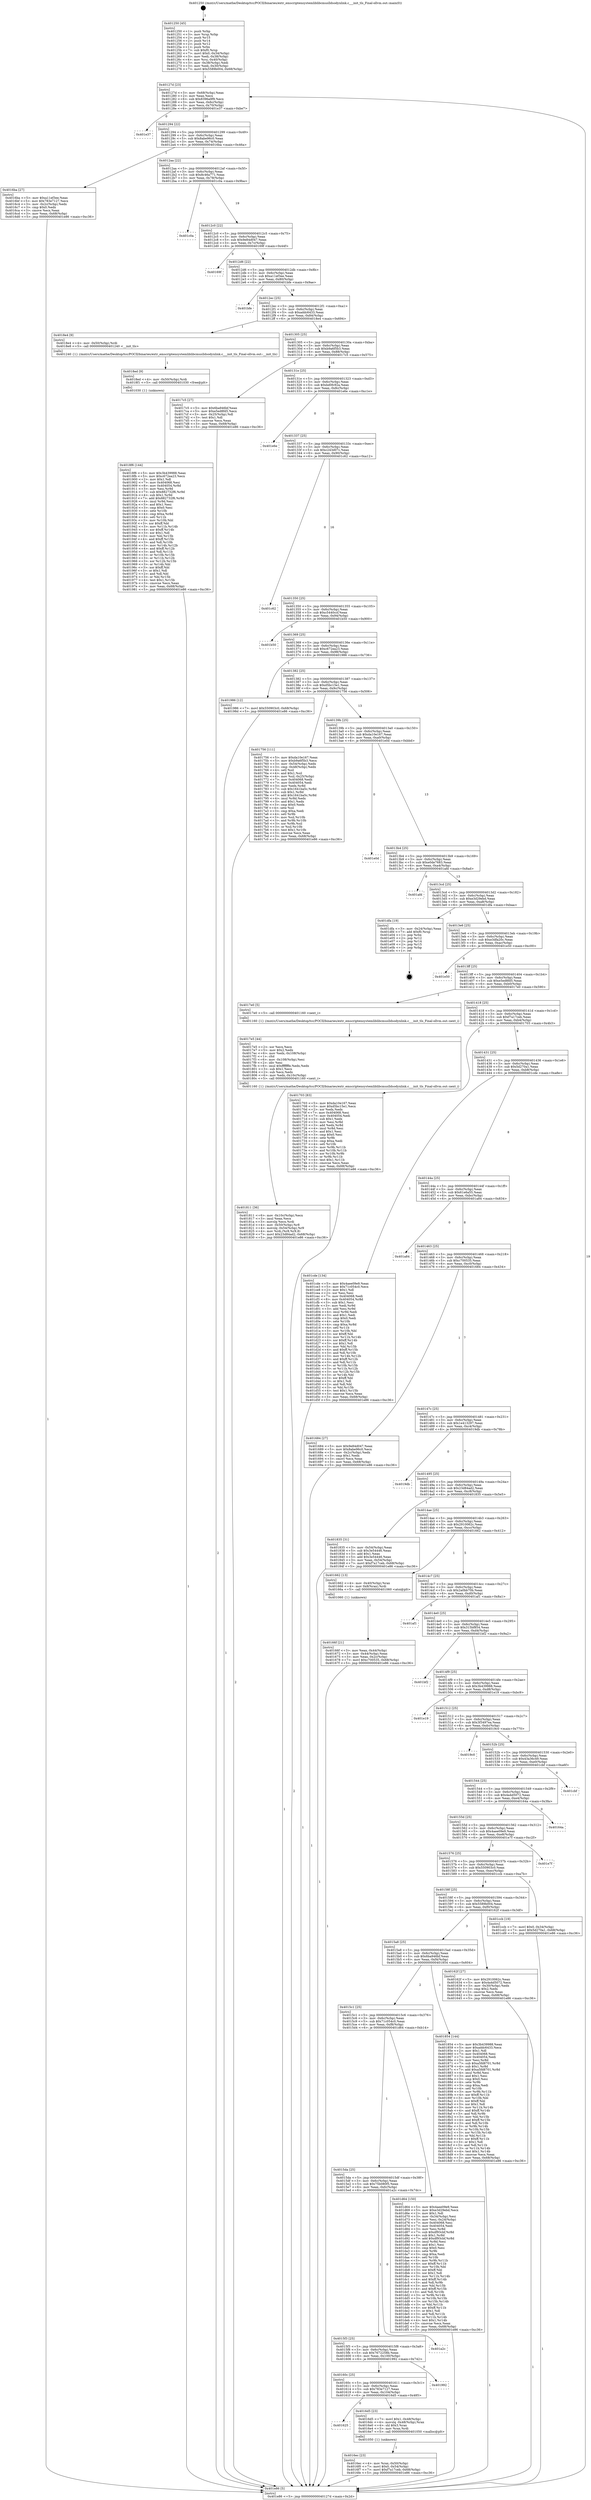 digraph "0x401250" {
  label = "0x401250 (/mnt/c/Users/mathe/Desktop/tcc/POCII/binaries/extr_emscriptensystemliblibcmuslldsodynlink.c___init_tls_Final-ollvm.out::main(0))"
  labelloc = "t"
  node[shape=record]

  Entry [label="",width=0.3,height=0.3,shape=circle,fillcolor=black,style=filled]
  "0x40127d" [label="{
     0x40127d [23]\l
     | [instrs]\l
     &nbsp;&nbsp;0x40127d \<+3\>: mov -0x68(%rbp),%eax\l
     &nbsp;&nbsp;0x401280 \<+2\>: mov %eax,%ecx\l
     &nbsp;&nbsp;0x401282 \<+6\>: sub $0x8396a9f9,%ecx\l
     &nbsp;&nbsp;0x401288 \<+3\>: mov %eax,-0x6c(%rbp)\l
     &nbsp;&nbsp;0x40128b \<+3\>: mov %ecx,-0x70(%rbp)\l
     &nbsp;&nbsp;0x40128e \<+6\>: je 0000000000401e37 \<main+0xbe7\>\l
  }"]
  "0x401e37" [label="{
     0x401e37\l
  }", style=dashed]
  "0x401294" [label="{
     0x401294 [22]\l
     | [instrs]\l
     &nbsp;&nbsp;0x401294 \<+5\>: jmp 0000000000401299 \<main+0x49\>\l
     &nbsp;&nbsp;0x401299 \<+3\>: mov -0x6c(%rbp),%eax\l
     &nbsp;&nbsp;0x40129c \<+5\>: sub $0x8abe96c0,%eax\l
     &nbsp;&nbsp;0x4012a1 \<+3\>: mov %eax,-0x74(%rbp)\l
     &nbsp;&nbsp;0x4012a4 \<+6\>: je 00000000004016ba \<main+0x46a\>\l
  }"]
  Exit [label="",width=0.3,height=0.3,shape=circle,fillcolor=black,style=filled,peripheries=2]
  "0x4016ba" [label="{
     0x4016ba [27]\l
     | [instrs]\l
     &nbsp;&nbsp;0x4016ba \<+5\>: mov $0xa11ef3ee,%eax\l
     &nbsp;&nbsp;0x4016bf \<+5\>: mov $0x783e7127,%ecx\l
     &nbsp;&nbsp;0x4016c4 \<+3\>: mov -0x2c(%rbp),%edx\l
     &nbsp;&nbsp;0x4016c7 \<+3\>: cmp $0x0,%edx\l
     &nbsp;&nbsp;0x4016ca \<+3\>: cmove %ecx,%eax\l
     &nbsp;&nbsp;0x4016cd \<+3\>: mov %eax,-0x68(%rbp)\l
     &nbsp;&nbsp;0x4016d0 \<+5\>: jmp 0000000000401e86 \<main+0xc36\>\l
  }"]
  "0x4012aa" [label="{
     0x4012aa [22]\l
     | [instrs]\l
     &nbsp;&nbsp;0x4012aa \<+5\>: jmp 00000000004012af \<main+0x5f\>\l
     &nbsp;&nbsp;0x4012af \<+3\>: mov -0x6c(%rbp),%eax\l
     &nbsp;&nbsp;0x4012b2 \<+5\>: sub $0x8c46a771,%eax\l
     &nbsp;&nbsp;0x4012b7 \<+3\>: mov %eax,-0x78(%rbp)\l
     &nbsp;&nbsp;0x4012ba \<+6\>: je 0000000000401c0a \<main+0x9ba\>\l
  }"]
  "0x4018f6" [label="{
     0x4018f6 [144]\l
     | [instrs]\l
     &nbsp;&nbsp;0x4018f6 \<+5\>: mov $0x3b439988,%eax\l
     &nbsp;&nbsp;0x4018fb \<+5\>: mov $0xc672ea23,%ecx\l
     &nbsp;&nbsp;0x401900 \<+2\>: mov $0x1,%dl\l
     &nbsp;&nbsp;0x401902 \<+7\>: mov 0x404068,%esi\l
     &nbsp;&nbsp;0x401909 \<+8\>: mov 0x404054,%r8d\l
     &nbsp;&nbsp;0x401911 \<+3\>: mov %esi,%r9d\l
     &nbsp;&nbsp;0x401914 \<+7\>: sub $0x882732f6,%r9d\l
     &nbsp;&nbsp;0x40191b \<+4\>: sub $0x1,%r9d\l
     &nbsp;&nbsp;0x40191f \<+7\>: add $0x882732f6,%r9d\l
     &nbsp;&nbsp;0x401926 \<+4\>: imul %r9d,%esi\l
     &nbsp;&nbsp;0x40192a \<+3\>: and $0x1,%esi\l
     &nbsp;&nbsp;0x40192d \<+3\>: cmp $0x0,%esi\l
     &nbsp;&nbsp;0x401930 \<+4\>: sete %r10b\l
     &nbsp;&nbsp;0x401934 \<+4\>: cmp $0xa,%r8d\l
     &nbsp;&nbsp;0x401938 \<+4\>: setl %r11b\l
     &nbsp;&nbsp;0x40193c \<+3\>: mov %r10b,%bl\l
     &nbsp;&nbsp;0x40193f \<+3\>: xor $0xff,%bl\l
     &nbsp;&nbsp;0x401942 \<+3\>: mov %r11b,%r14b\l
     &nbsp;&nbsp;0x401945 \<+4\>: xor $0xff,%r14b\l
     &nbsp;&nbsp;0x401949 \<+3\>: xor $0x1,%dl\l
     &nbsp;&nbsp;0x40194c \<+3\>: mov %bl,%r15b\l
     &nbsp;&nbsp;0x40194f \<+4\>: and $0xff,%r15b\l
     &nbsp;&nbsp;0x401953 \<+3\>: and %dl,%r10b\l
     &nbsp;&nbsp;0x401956 \<+3\>: mov %r14b,%r12b\l
     &nbsp;&nbsp;0x401959 \<+4\>: and $0xff,%r12b\l
     &nbsp;&nbsp;0x40195d \<+3\>: and %dl,%r11b\l
     &nbsp;&nbsp;0x401960 \<+3\>: or %r10b,%r15b\l
     &nbsp;&nbsp;0x401963 \<+3\>: or %r11b,%r12b\l
     &nbsp;&nbsp;0x401966 \<+3\>: xor %r12b,%r15b\l
     &nbsp;&nbsp;0x401969 \<+3\>: or %r14b,%bl\l
     &nbsp;&nbsp;0x40196c \<+3\>: xor $0xff,%bl\l
     &nbsp;&nbsp;0x40196f \<+3\>: or $0x1,%dl\l
     &nbsp;&nbsp;0x401972 \<+2\>: and %dl,%bl\l
     &nbsp;&nbsp;0x401974 \<+3\>: or %bl,%r15b\l
     &nbsp;&nbsp;0x401977 \<+4\>: test $0x1,%r15b\l
     &nbsp;&nbsp;0x40197b \<+3\>: cmovne %ecx,%eax\l
     &nbsp;&nbsp;0x40197e \<+3\>: mov %eax,-0x68(%rbp)\l
     &nbsp;&nbsp;0x401981 \<+5\>: jmp 0000000000401e86 \<main+0xc36\>\l
  }"]
  "0x401c0a" [label="{
     0x401c0a\l
  }", style=dashed]
  "0x4012c0" [label="{
     0x4012c0 [22]\l
     | [instrs]\l
     &nbsp;&nbsp;0x4012c0 \<+5\>: jmp 00000000004012c5 \<main+0x75\>\l
     &nbsp;&nbsp;0x4012c5 \<+3\>: mov -0x6c(%rbp),%eax\l
     &nbsp;&nbsp;0x4012c8 \<+5\>: sub $0x9e84d047,%eax\l
     &nbsp;&nbsp;0x4012cd \<+3\>: mov %eax,-0x7c(%rbp)\l
     &nbsp;&nbsp;0x4012d0 \<+6\>: je 000000000040169f \<main+0x44f\>\l
  }"]
  "0x4018ed" [label="{
     0x4018ed [9]\l
     | [instrs]\l
     &nbsp;&nbsp;0x4018ed \<+4\>: mov -0x50(%rbp),%rdi\l
     &nbsp;&nbsp;0x4018f1 \<+5\>: call 0000000000401030 \<free@plt\>\l
     | [calls]\l
     &nbsp;&nbsp;0x401030 \{1\} (unknown)\l
  }"]
  "0x40169f" [label="{
     0x40169f\l
  }", style=dashed]
  "0x4012d6" [label="{
     0x4012d6 [22]\l
     | [instrs]\l
     &nbsp;&nbsp;0x4012d6 \<+5\>: jmp 00000000004012db \<main+0x8b\>\l
     &nbsp;&nbsp;0x4012db \<+3\>: mov -0x6c(%rbp),%eax\l
     &nbsp;&nbsp;0x4012de \<+5\>: sub $0xa11ef3ee,%eax\l
     &nbsp;&nbsp;0x4012e3 \<+3\>: mov %eax,-0x80(%rbp)\l
     &nbsp;&nbsp;0x4012e6 \<+6\>: je 0000000000401bfe \<main+0x9ae\>\l
  }"]
  "0x401811" [label="{
     0x401811 [36]\l
     | [instrs]\l
     &nbsp;&nbsp;0x401811 \<+6\>: mov -0x10c(%rbp),%ecx\l
     &nbsp;&nbsp;0x401817 \<+3\>: imul %eax,%ecx\l
     &nbsp;&nbsp;0x40181a \<+3\>: movslq %ecx,%rdi\l
     &nbsp;&nbsp;0x40181d \<+4\>: mov -0x50(%rbp),%r8\l
     &nbsp;&nbsp;0x401821 \<+4\>: movslq -0x54(%rbp),%r9\l
     &nbsp;&nbsp;0x401825 \<+4\>: mov %rdi,(%r8,%r9,8)\l
     &nbsp;&nbsp;0x401829 \<+7\>: movl $0x23d84ad2,-0x68(%rbp)\l
     &nbsp;&nbsp;0x401830 \<+5\>: jmp 0000000000401e86 \<main+0xc36\>\l
  }"]
  "0x401bfe" [label="{
     0x401bfe\l
  }", style=dashed]
  "0x4012ec" [label="{
     0x4012ec [25]\l
     | [instrs]\l
     &nbsp;&nbsp;0x4012ec \<+5\>: jmp 00000000004012f1 \<main+0xa1\>\l
     &nbsp;&nbsp;0x4012f1 \<+3\>: mov -0x6c(%rbp),%eax\l
     &nbsp;&nbsp;0x4012f4 \<+5\>: sub $0xaddc6433,%eax\l
     &nbsp;&nbsp;0x4012f9 \<+6\>: mov %eax,-0x84(%rbp)\l
     &nbsp;&nbsp;0x4012ff \<+6\>: je 00000000004018e4 \<main+0x694\>\l
  }"]
  "0x4017e5" [label="{
     0x4017e5 [44]\l
     | [instrs]\l
     &nbsp;&nbsp;0x4017e5 \<+2\>: xor %ecx,%ecx\l
     &nbsp;&nbsp;0x4017e7 \<+5\>: mov $0x2,%edx\l
     &nbsp;&nbsp;0x4017ec \<+6\>: mov %edx,-0x108(%rbp)\l
     &nbsp;&nbsp;0x4017f2 \<+1\>: cltd\l
     &nbsp;&nbsp;0x4017f3 \<+6\>: mov -0x108(%rbp),%esi\l
     &nbsp;&nbsp;0x4017f9 \<+2\>: idiv %esi\l
     &nbsp;&nbsp;0x4017fb \<+6\>: imul $0xfffffffe,%edx,%edx\l
     &nbsp;&nbsp;0x401801 \<+3\>: sub $0x1,%ecx\l
     &nbsp;&nbsp;0x401804 \<+2\>: sub %ecx,%edx\l
     &nbsp;&nbsp;0x401806 \<+6\>: mov %edx,-0x10c(%rbp)\l
     &nbsp;&nbsp;0x40180c \<+5\>: call 0000000000401160 \<next_i\>\l
     | [calls]\l
     &nbsp;&nbsp;0x401160 \{1\} (/mnt/c/Users/mathe/Desktop/tcc/POCII/binaries/extr_emscriptensystemliblibcmuslldsodynlink.c___init_tls_Final-ollvm.out::next_i)\l
  }"]
  "0x4018e4" [label="{
     0x4018e4 [9]\l
     | [instrs]\l
     &nbsp;&nbsp;0x4018e4 \<+4\>: mov -0x50(%rbp),%rdi\l
     &nbsp;&nbsp;0x4018e8 \<+5\>: call 0000000000401240 \<__init_tls\>\l
     | [calls]\l
     &nbsp;&nbsp;0x401240 \{1\} (/mnt/c/Users/mathe/Desktop/tcc/POCII/binaries/extr_emscriptensystemliblibcmuslldsodynlink.c___init_tls_Final-ollvm.out::__init_tls)\l
  }"]
  "0x401305" [label="{
     0x401305 [25]\l
     | [instrs]\l
     &nbsp;&nbsp;0x401305 \<+5\>: jmp 000000000040130a \<main+0xba\>\l
     &nbsp;&nbsp;0x40130a \<+3\>: mov -0x6c(%rbp),%eax\l
     &nbsp;&nbsp;0x40130d \<+5\>: sub $0xb9a6f5b3,%eax\l
     &nbsp;&nbsp;0x401312 \<+6\>: mov %eax,-0x88(%rbp)\l
     &nbsp;&nbsp;0x401318 \<+6\>: je 00000000004017c5 \<main+0x575\>\l
  }"]
  "0x4016ec" [label="{
     0x4016ec [23]\l
     | [instrs]\l
     &nbsp;&nbsp;0x4016ec \<+4\>: mov %rax,-0x50(%rbp)\l
     &nbsp;&nbsp;0x4016f0 \<+7\>: movl $0x0,-0x54(%rbp)\l
     &nbsp;&nbsp;0x4016f7 \<+7\>: movl $0xf7a17ceb,-0x68(%rbp)\l
     &nbsp;&nbsp;0x4016fe \<+5\>: jmp 0000000000401e86 \<main+0xc36\>\l
  }"]
  "0x4017c5" [label="{
     0x4017c5 [27]\l
     | [instrs]\l
     &nbsp;&nbsp;0x4017c5 \<+5\>: mov $0x6ba946bf,%eax\l
     &nbsp;&nbsp;0x4017ca \<+5\>: mov $0xe5ed8fd5,%ecx\l
     &nbsp;&nbsp;0x4017cf \<+3\>: mov -0x25(%rbp),%dl\l
     &nbsp;&nbsp;0x4017d2 \<+3\>: test $0x1,%dl\l
     &nbsp;&nbsp;0x4017d5 \<+3\>: cmovne %ecx,%eax\l
     &nbsp;&nbsp;0x4017d8 \<+3\>: mov %eax,-0x68(%rbp)\l
     &nbsp;&nbsp;0x4017db \<+5\>: jmp 0000000000401e86 \<main+0xc36\>\l
  }"]
  "0x40131e" [label="{
     0x40131e [25]\l
     | [instrs]\l
     &nbsp;&nbsp;0x40131e \<+5\>: jmp 0000000000401323 \<main+0xd3\>\l
     &nbsp;&nbsp;0x401323 \<+3\>: mov -0x6c(%rbp),%eax\l
     &nbsp;&nbsp;0x401326 \<+5\>: sub $0xbd0fc92a,%eax\l
     &nbsp;&nbsp;0x40132b \<+6\>: mov %eax,-0x8c(%rbp)\l
     &nbsp;&nbsp;0x401331 \<+6\>: je 0000000000401e6e \<main+0xc1e\>\l
  }"]
  "0x401625" [label="{
     0x401625\l
  }", style=dashed]
  "0x401e6e" [label="{
     0x401e6e\l
  }", style=dashed]
  "0x401337" [label="{
     0x401337 [25]\l
     | [instrs]\l
     &nbsp;&nbsp;0x401337 \<+5\>: jmp 000000000040133c \<main+0xec\>\l
     &nbsp;&nbsp;0x40133c \<+3\>: mov -0x6c(%rbp),%eax\l
     &nbsp;&nbsp;0x40133f \<+5\>: sub $0xc243d07c,%eax\l
     &nbsp;&nbsp;0x401344 \<+6\>: mov %eax,-0x90(%rbp)\l
     &nbsp;&nbsp;0x40134a \<+6\>: je 0000000000401c62 \<main+0xa12\>\l
  }"]
  "0x4016d5" [label="{
     0x4016d5 [23]\l
     | [instrs]\l
     &nbsp;&nbsp;0x4016d5 \<+7\>: movl $0x1,-0x48(%rbp)\l
     &nbsp;&nbsp;0x4016dc \<+4\>: movslq -0x48(%rbp),%rax\l
     &nbsp;&nbsp;0x4016e0 \<+4\>: shl $0x3,%rax\l
     &nbsp;&nbsp;0x4016e4 \<+3\>: mov %rax,%rdi\l
     &nbsp;&nbsp;0x4016e7 \<+5\>: call 0000000000401050 \<malloc@plt\>\l
     | [calls]\l
     &nbsp;&nbsp;0x401050 \{1\} (unknown)\l
  }"]
  "0x401c62" [label="{
     0x401c62\l
  }", style=dashed]
  "0x401350" [label="{
     0x401350 [25]\l
     | [instrs]\l
     &nbsp;&nbsp;0x401350 \<+5\>: jmp 0000000000401355 \<main+0x105\>\l
     &nbsp;&nbsp;0x401355 \<+3\>: mov -0x6c(%rbp),%eax\l
     &nbsp;&nbsp;0x401358 \<+5\>: sub $0xc5440ccf,%eax\l
     &nbsp;&nbsp;0x40135d \<+6\>: mov %eax,-0x94(%rbp)\l
     &nbsp;&nbsp;0x401363 \<+6\>: je 0000000000401b50 \<main+0x900\>\l
  }"]
  "0x40160c" [label="{
     0x40160c [25]\l
     | [instrs]\l
     &nbsp;&nbsp;0x40160c \<+5\>: jmp 0000000000401611 \<main+0x3c1\>\l
     &nbsp;&nbsp;0x401611 \<+3\>: mov -0x6c(%rbp),%eax\l
     &nbsp;&nbsp;0x401614 \<+5\>: sub $0x783e7127,%eax\l
     &nbsp;&nbsp;0x401619 \<+6\>: mov %eax,-0x104(%rbp)\l
     &nbsp;&nbsp;0x40161f \<+6\>: je 00000000004016d5 \<main+0x485\>\l
  }"]
  "0x401b50" [label="{
     0x401b50\l
  }", style=dashed]
  "0x401369" [label="{
     0x401369 [25]\l
     | [instrs]\l
     &nbsp;&nbsp;0x401369 \<+5\>: jmp 000000000040136e \<main+0x11e\>\l
     &nbsp;&nbsp;0x40136e \<+3\>: mov -0x6c(%rbp),%eax\l
     &nbsp;&nbsp;0x401371 \<+5\>: sub $0xc672ea23,%eax\l
     &nbsp;&nbsp;0x401376 \<+6\>: mov %eax,-0x98(%rbp)\l
     &nbsp;&nbsp;0x40137c \<+6\>: je 0000000000401986 \<main+0x736\>\l
  }"]
  "0x401992" [label="{
     0x401992\l
  }", style=dashed]
  "0x401986" [label="{
     0x401986 [12]\l
     | [instrs]\l
     &nbsp;&nbsp;0x401986 \<+7\>: movl $0x550903c0,-0x68(%rbp)\l
     &nbsp;&nbsp;0x40198d \<+5\>: jmp 0000000000401e86 \<main+0xc36\>\l
  }"]
  "0x401382" [label="{
     0x401382 [25]\l
     | [instrs]\l
     &nbsp;&nbsp;0x401382 \<+5\>: jmp 0000000000401387 \<main+0x137\>\l
     &nbsp;&nbsp;0x401387 \<+3\>: mov -0x6c(%rbp),%eax\l
     &nbsp;&nbsp;0x40138a \<+5\>: sub $0xd5bc15e1,%eax\l
     &nbsp;&nbsp;0x40138f \<+6\>: mov %eax,-0x9c(%rbp)\l
     &nbsp;&nbsp;0x401395 \<+6\>: je 0000000000401756 \<main+0x506\>\l
  }"]
  "0x4015f3" [label="{
     0x4015f3 [25]\l
     | [instrs]\l
     &nbsp;&nbsp;0x4015f3 \<+5\>: jmp 00000000004015f8 \<main+0x3a8\>\l
     &nbsp;&nbsp;0x4015f8 \<+3\>: mov -0x6c(%rbp),%eax\l
     &nbsp;&nbsp;0x4015fb \<+5\>: sub $0x7672258b,%eax\l
     &nbsp;&nbsp;0x401600 \<+6\>: mov %eax,-0x100(%rbp)\l
     &nbsp;&nbsp;0x401606 \<+6\>: je 0000000000401992 \<main+0x742\>\l
  }"]
  "0x401756" [label="{
     0x401756 [111]\l
     | [instrs]\l
     &nbsp;&nbsp;0x401756 \<+5\>: mov $0xda10e167,%eax\l
     &nbsp;&nbsp;0x40175b \<+5\>: mov $0xb9a6f5b3,%ecx\l
     &nbsp;&nbsp;0x401760 \<+3\>: mov -0x54(%rbp),%edx\l
     &nbsp;&nbsp;0x401763 \<+3\>: cmp -0x48(%rbp),%edx\l
     &nbsp;&nbsp;0x401766 \<+4\>: setl %sil\l
     &nbsp;&nbsp;0x40176a \<+4\>: and $0x1,%sil\l
     &nbsp;&nbsp;0x40176e \<+4\>: mov %sil,-0x25(%rbp)\l
     &nbsp;&nbsp;0x401772 \<+7\>: mov 0x404068,%edx\l
     &nbsp;&nbsp;0x401779 \<+7\>: mov 0x404054,%edi\l
     &nbsp;&nbsp;0x401780 \<+3\>: mov %edx,%r8d\l
     &nbsp;&nbsp;0x401783 \<+7\>: sub $0x1641ba5c,%r8d\l
     &nbsp;&nbsp;0x40178a \<+4\>: sub $0x1,%r8d\l
     &nbsp;&nbsp;0x40178e \<+7\>: add $0x1641ba5c,%r8d\l
     &nbsp;&nbsp;0x401795 \<+4\>: imul %r8d,%edx\l
     &nbsp;&nbsp;0x401799 \<+3\>: and $0x1,%edx\l
     &nbsp;&nbsp;0x40179c \<+3\>: cmp $0x0,%edx\l
     &nbsp;&nbsp;0x40179f \<+4\>: sete %sil\l
     &nbsp;&nbsp;0x4017a3 \<+3\>: cmp $0xa,%edi\l
     &nbsp;&nbsp;0x4017a6 \<+4\>: setl %r9b\l
     &nbsp;&nbsp;0x4017aa \<+3\>: mov %sil,%r10b\l
     &nbsp;&nbsp;0x4017ad \<+3\>: and %r9b,%r10b\l
     &nbsp;&nbsp;0x4017b0 \<+3\>: xor %r9b,%sil\l
     &nbsp;&nbsp;0x4017b3 \<+3\>: or %sil,%r10b\l
     &nbsp;&nbsp;0x4017b6 \<+4\>: test $0x1,%r10b\l
     &nbsp;&nbsp;0x4017ba \<+3\>: cmovne %ecx,%eax\l
     &nbsp;&nbsp;0x4017bd \<+3\>: mov %eax,-0x68(%rbp)\l
     &nbsp;&nbsp;0x4017c0 \<+5\>: jmp 0000000000401e86 \<main+0xc36\>\l
  }"]
  "0x40139b" [label="{
     0x40139b [25]\l
     | [instrs]\l
     &nbsp;&nbsp;0x40139b \<+5\>: jmp 00000000004013a0 \<main+0x150\>\l
     &nbsp;&nbsp;0x4013a0 \<+3\>: mov -0x6c(%rbp),%eax\l
     &nbsp;&nbsp;0x4013a3 \<+5\>: sub $0xda10e167,%eax\l
     &nbsp;&nbsp;0x4013a8 \<+6\>: mov %eax,-0xa0(%rbp)\l
     &nbsp;&nbsp;0x4013ae \<+6\>: je 0000000000401e0d \<main+0xbbd\>\l
  }"]
  "0x401a2c" [label="{
     0x401a2c\l
  }", style=dashed]
  "0x401e0d" [label="{
     0x401e0d\l
  }", style=dashed]
  "0x4013b4" [label="{
     0x4013b4 [25]\l
     | [instrs]\l
     &nbsp;&nbsp;0x4013b4 \<+5\>: jmp 00000000004013b9 \<main+0x169\>\l
     &nbsp;&nbsp;0x4013b9 \<+3\>: mov -0x6c(%rbp),%eax\l
     &nbsp;&nbsp;0x4013bc \<+5\>: sub $0xe0de7683,%eax\l
     &nbsp;&nbsp;0x4013c1 \<+6\>: mov %eax,-0xa4(%rbp)\l
     &nbsp;&nbsp;0x4013c7 \<+6\>: je 0000000000401afd \<main+0x8ad\>\l
  }"]
  "0x4015da" [label="{
     0x4015da [25]\l
     | [instrs]\l
     &nbsp;&nbsp;0x4015da \<+5\>: jmp 00000000004015df \<main+0x38f\>\l
     &nbsp;&nbsp;0x4015df \<+3\>: mov -0x6c(%rbp),%eax\l
     &nbsp;&nbsp;0x4015e2 \<+5\>: sub $0x75b080f5,%eax\l
     &nbsp;&nbsp;0x4015e7 \<+6\>: mov %eax,-0xfc(%rbp)\l
     &nbsp;&nbsp;0x4015ed \<+6\>: je 0000000000401a2c \<main+0x7dc\>\l
  }"]
  "0x401afd" [label="{
     0x401afd\l
  }", style=dashed]
  "0x4013cd" [label="{
     0x4013cd [25]\l
     | [instrs]\l
     &nbsp;&nbsp;0x4013cd \<+5\>: jmp 00000000004013d2 \<main+0x182\>\l
     &nbsp;&nbsp;0x4013d2 \<+3\>: mov -0x6c(%rbp),%eax\l
     &nbsp;&nbsp;0x4013d5 \<+5\>: sub $0xe3d29ebd,%eax\l
     &nbsp;&nbsp;0x4013da \<+6\>: mov %eax,-0xa8(%rbp)\l
     &nbsp;&nbsp;0x4013e0 \<+6\>: je 0000000000401dfa \<main+0xbaa\>\l
  }"]
  "0x401d64" [label="{
     0x401d64 [150]\l
     | [instrs]\l
     &nbsp;&nbsp;0x401d64 \<+5\>: mov $0x4aee09e9,%eax\l
     &nbsp;&nbsp;0x401d69 \<+5\>: mov $0xe3d29ebd,%ecx\l
     &nbsp;&nbsp;0x401d6e \<+2\>: mov $0x1,%dl\l
     &nbsp;&nbsp;0x401d70 \<+3\>: mov -0x34(%rbp),%esi\l
     &nbsp;&nbsp;0x401d73 \<+3\>: mov %esi,-0x24(%rbp)\l
     &nbsp;&nbsp;0x401d76 \<+7\>: mov 0x404068,%esi\l
     &nbsp;&nbsp;0x401d7d \<+7\>: mov 0x404054,%edi\l
     &nbsp;&nbsp;0x401d84 \<+3\>: mov %esi,%r8d\l
     &nbsp;&nbsp;0x401d87 \<+7\>: sub $0xdf93cbf,%r8d\l
     &nbsp;&nbsp;0x401d8e \<+4\>: sub $0x1,%r8d\l
     &nbsp;&nbsp;0x401d92 \<+7\>: add $0xdf93cbf,%r8d\l
     &nbsp;&nbsp;0x401d99 \<+4\>: imul %r8d,%esi\l
     &nbsp;&nbsp;0x401d9d \<+3\>: and $0x1,%esi\l
     &nbsp;&nbsp;0x401da0 \<+3\>: cmp $0x0,%esi\l
     &nbsp;&nbsp;0x401da3 \<+4\>: sete %r9b\l
     &nbsp;&nbsp;0x401da7 \<+3\>: cmp $0xa,%edi\l
     &nbsp;&nbsp;0x401daa \<+4\>: setl %r10b\l
     &nbsp;&nbsp;0x401dae \<+3\>: mov %r9b,%r11b\l
     &nbsp;&nbsp;0x401db1 \<+4\>: xor $0xff,%r11b\l
     &nbsp;&nbsp;0x401db5 \<+3\>: mov %r10b,%bl\l
     &nbsp;&nbsp;0x401db8 \<+3\>: xor $0xff,%bl\l
     &nbsp;&nbsp;0x401dbb \<+3\>: xor $0x1,%dl\l
     &nbsp;&nbsp;0x401dbe \<+3\>: mov %r11b,%r14b\l
     &nbsp;&nbsp;0x401dc1 \<+4\>: and $0xff,%r14b\l
     &nbsp;&nbsp;0x401dc5 \<+3\>: and %dl,%r9b\l
     &nbsp;&nbsp;0x401dc8 \<+3\>: mov %bl,%r15b\l
     &nbsp;&nbsp;0x401dcb \<+4\>: and $0xff,%r15b\l
     &nbsp;&nbsp;0x401dcf \<+3\>: and %dl,%r10b\l
     &nbsp;&nbsp;0x401dd2 \<+3\>: or %r9b,%r14b\l
     &nbsp;&nbsp;0x401dd5 \<+3\>: or %r10b,%r15b\l
     &nbsp;&nbsp;0x401dd8 \<+3\>: xor %r15b,%r14b\l
     &nbsp;&nbsp;0x401ddb \<+3\>: or %bl,%r11b\l
     &nbsp;&nbsp;0x401dde \<+4\>: xor $0xff,%r11b\l
     &nbsp;&nbsp;0x401de2 \<+3\>: or $0x1,%dl\l
     &nbsp;&nbsp;0x401de5 \<+3\>: and %dl,%r11b\l
     &nbsp;&nbsp;0x401de8 \<+3\>: or %r11b,%r14b\l
     &nbsp;&nbsp;0x401deb \<+4\>: test $0x1,%r14b\l
     &nbsp;&nbsp;0x401def \<+3\>: cmovne %ecx,%eax\l
     &nbsp;&nbsp;0x401df2 \<+3\>: mov %eax,-0x68(%rbp)\l
     &nbsp;&nbsp;0x401df5 \<+5\>: jmp 0000000000401e86 \<main+0xc36\>\l
  }"]
  "0x401dfa" [label="{
     0x401dfa [19]\l
     | [instrs]\l
     &nbsp;&nbsp;0x401dfa \<+3\>: mov -0x24(%rbp),%eax\l
     &nbsp;&nbsp;0x401dfd \<+7\>: add $0xf0,%rsp\l
     &nbsp;&nbsp;0x401e04 \<+1\>: pop %rbx\l
     &nbsp;&nbsp;0x401e05 \<+2\>: pop %r12\l
     &nbsp;&nbsp;0x401e07 \<+2\>: pop %r14\l
     &nbsp;&nbsp;0x401e09 \<+2\>: pop %r15\l
     &nbsp;&nbsp;0x401e0b \<+1\>: pop %rbp\l
     &nbsp;&nbsp;0x401e0c \<+1\>: ret\l
  }"]
  "0x4013e6" [label="{
     0x4013e6 [25]\l
     | [instrs]\l
     &nbsp;&nbsp;0x4013e6 \<+5\>: jmp 00000000004013eb \<main+0x19b\>\l
     &nbsp;&nbsp;0x4013eb \<+3\>: mov -0x6c(%rbp),%eax\l
     &nbsp;&nbsp;0x4013ee \<+5\>: sub $0xe3dfa20c,%eax\l
     &nbsp;&nbsp;0x4013f3 \<+6\>: mov %eax,-0xac(%rbp)\l
     &nbsp;&nbsp;0x4013f9 \<+6\>: je 0000000000401e50 \<main+0xc00\>\l
  }"]
  "0x4015c1" [label="{
     0x4015c1 [25]\l
     | [instrs]\l
     &nbsp;&nbsp;0x4015c1 \<+5\>: jmp 00000000004015c6 \<main+0x376\>\l
     &nbsp;&nbsp;0x4015c6 \<+3\>: mov -0x6c(%rbp),%eax\l
     &nbsp;&nbsp;0x4015c9 \<+5\>: sub $0x71c054c0,%eax\l
     &nbsp;&nbsp;0x4015ce \<+6\>: mov %eax,-0xf8(%rbp)\l
     &nbsp;&nbsp;0x4015d4 \<+6\>: je 0000000000401d64 \<main+0xb14\>\l
  }"]
  "0x401e50" [label="{
     0x401e50\l
  }", style=dashed]
  "0x4013ff" [label="{
     0x4013ff [25]\l
     | [instrs]\l
     &nbsp;&nbsp;0x4013ff \<+5\>: jmp 0000000000401404 \<main+0x1b4\>\l
     &nbsp;&nbsp;0x401404 \<+3\>: mov -0x6c(%rbp),%eax\l
     &nbsp;&nbsp;0x401407 \<+5\>: sub $0xe5ed8fd5,%eax\l
     &nbsp;&nbsp;0x40140c \<+6\>: mov %eax,-0xb0(%rbp)\l
     &nbsp;&nbsp;0x401412 \<+6\>: je 00000000004017e0 \<main+0x590\>\l
  }"]
  "0x401854" [label="{
     0x401854 [144]\l
     | [instrs]\l
     &nbsp;&nbsp;0x401854 \<+5\>: mov $0x3b439988,%eax\l
     &nbsp;&nbsp;0x401859 \<+5\>: mov $0xaddc6433,%ecx\l
     &nbsp;&nbsp;0x40185e \<+2\>: mov $0x1,%dl\l
     &nbsp;&nbsp;0x401860 \<+7\>: mov 0x404068,%esi\l
     &nbsp;&nbsp;0x401867 \<+7\>: mov 0x404054,%edi\l
     &nbsp;&nbsp;0x40186e \<+3\>: mov %esi,%r8d\l
     &nbsp;&nbsp;0x401871 \<+7\>: sub $0xa5fd8701,%r8d\l
     &nbsp;&nbsp;0x401878 \<+4\>: sub $0x1,%r8d\l
     &nbsp;&nbsp;0x40187c \<+7\>: add $0xa5fd8701,%r8d\l
     &nbsp;&nbsp;0x401883 \<+4\>: imul %r8d,%esi\l
     &nbsp;&nbsp;0x401887 \<+3\>: and $0x1,%esi\l
     &nbsp;&nbsp;0x40188a \<+3\>: cmp $0x0,%esi\l
     &nbsp;&nbsp;0x40188d \<+4\>: sete %r9b\l
     &nbsp;&nbsp;0x401891 \<+3\>: cmp $0xa,%edi\l
     &nbsp;&nbsp;0x401894 \<+4\>: setl %r10b\l
     &nbsp;&nbsp;0x401898 \<+3\>: mov %r9b,%r11b\l
     &nbsp;&nbsp;0x40189b \<+4\>: xor $0xff,%r11b\l
     &nbsp;&nbsp;0x40189f \<+3\>: mov %r10b,%bl\l
     &nbsp;&nbsp;0x4018a2 \<+3\>: xor $0xff,%bl\l
     &nbsp;&nbsp;0x4018a5 \<+3\>: xor $0x1,%dl\l
     &nbsp;&nbsp;0x4018a8 \<+3\>: mov %r11b,%r14b\l
     &nbsp;&nbsp;0x4018ab \<+4\>: and $0xff,%r14b\l
     &nbsp;&nbsp;0x4018af \<+3\>: and %dl,%r9b\l
     &nbsp;&nbsp;0x4018b2 \<+3\>: mov %bl,%r15b\l
     &nbsp;&nbsp;0x4018b5 \<+4\>: and $0xff,%r15b\l
     &nbsp;&nbsp;0x4018b9 \<+3\>: and %dl,%r10b\l
     &nbsp;&nbsp;0x4018bc \<+3\>: or %r9b,%r14b\l
     &nbsp;&nbsp;0x4018bf \<+3\>: or %r10b,%r15b\l
     &nbsp;&nbsp;0x4018c2 \<+3\>: xor %r15b,%r14b\l
     &nbsp;&nbsp;0x4018c5 \<+3\>: or %bl,%r11b\l
     &nbsp;&nbsp;0x4018c8 \<+4\>: xor $0xff,%r11b\l
     &nbsp;&nbsp;0x4018cc \<+3\>: or $0x1,%dl\l
     &nbsp;&nbsp;0x4018cf \<+3\>: and %dl,%r11b\l
     &nbsp;&nbsp;0x4018d2 \<+3\>: or %r11b,%r14b\l
     &nbsp;&nbsp;0x4018d5 \<+4\>: test $0x1,%r14b\l
     &nbsp;&nbsp;0x4018d9 \<+3\>: cmovne %ecx,%eax\l
     &nbsp;&nbsp;0x4018dc \<+3\>: mov %eax,-0x68(%rbp)\l
     &nbsp;&nbsp;0x4018df \<+5\>: jmp 0000000000401e86 \<main+0xc36\>\l
  }"]
  "0x4017e0" [label="{
     0x4017e0 [5]\l
     | [instrs]\l
     &nbsp;&nbsp;0x4017e0 \<+5\>: call 0000000000401160 \<next_i\>\l
     | [calls]\l
     &nbsp;&nbsp;0x401160 \{1\} (/mnt/c/Users/mathe/Desktop/tcc/POCII/binaries/extr_emscriptensystemliblibcmuslldsodynlink.c___init_tls_Final-ollvm.out::next_i)\l
  }"]
  "0x401418" [label="{
     0x401418 [25]\l
     | [instrs]\l
     &nbsp;&nbsp;0x401418 \<+5\>: jmp 000000000040141d \<main+0x1cd\>\l
     &nbsp;&nbsp;0x40141d \<+3\>: mov -0x6c(%rbp),%eax\l
     &nbsp;&nbsp;0x401420 \<+5\>: sub $0xf7a17ceb,%eax\l
     &nbsp;&nbsp;0x401425 \<+6\>: mov %eax,-0xb4(%rbp)\l
     &nbsp;&nbsp;0x40142b \<+6\>: je 0000000000401703 \<main+0x4b3\>\l
  }"]
  "0x40166f" [label="{
     0x40166f [21]\l
     | [instrs]\l
     &nbsp;&nbsp;0x40166f \<+3\>: mov %eax,-0x44(%rbp)\l
     &nbsp;&nbsp;0x401672 \<+3\>: mov -0x44(%rbp),%eax\l
     &nbsp;&nbsp;0x401675 \<+3\>: mov %eax,-0x2c(%rbp)\l
     &nbsp;&nbsp;0x401678 \<+7\>: movl $0xc700535,-0x68(%rbp)\l
     &nbsp;&nbsp;0x40167f \<+5\>: jmp 0000000000401e86 \<main+0xc36\>\l
  }"]
  "0x401703" [label="{
     0x401703 [83]\l
     | [instrs]\l
     &nbsp;&nbsp;0x401703 \<+5\>: mov $0xda10e167,%eax\l
     &nbsp;&nbsp;0x401708 \<+5\>: mov $0xd5bc15e1,%ecx\l
     &nbsp;&nbsp;0x40170d \<+2\>: xor %edx,%edx\l
     &nbsp;&nbsp;0x40170f \<+7\>: mov 0x404068,%esi\l
     &nbsp;&nbsp;0x401716 \<+7\>: mov 0x404054,%edi\l
     &nbsp;&nbsp;0x40171d \<+3\>: sub $0x1,%edx\l
     &nbsp;&nbsp;0x401720 \<+3\>: mov %esi,%r8d\l
     &nbsp;&nbsp;0x401723 \<+3\>: add %edx,%r8d\l
     &nbsp;&nbsp;0x401726 \<+4\>: imul %r8d,%esi\l
     &nbsp;&nbsp;0x40172a \<+3\>: and $0x1,%esi\l
     &nbsp;&nbsp;0x40172d \<+3\>: cmp $0x0,%esi\l
     &nbsp;&nbsp;0x401730 \<+4\>: sete %r9b\l
     &nbsp;&nbsp;0x401734 \<+3\>: cmp $0xa,%edi\l
     &nbsp;&nbsp;0x401737 \<+4\>: setl %r10b\l
     &nbsp;&nbsp;0x40173b \<+3\>: mov %r9b,%r11b\l
     &nbsp;&nbsp;0x40173e \<+3\>: and %r10b,%r11b\l
     &nbsp;&nbsp;0x401741 \<+3\>: xor %r10b,%r9b\l
     &nbsp;&nbsp;0x401744 \<+3\>: or %r9b,%r11b\l
     &nbsp;&nbsp;0x401747 \<+4\>: test $0x1,%r11b\l
     &nbsp;&nbsp;0x40174b \<+3\>: cmovne %ecx,%eax\l
     &nbsp;&nbsp;0x40174e \<+3\>: mov %eax,-0x68(%rbp)\l
     &nbsp;&nbsp;0x401751 \<+5\>: jmp 0000000000401e86 \<main+0xc36\>\l
  }"]
  "0x401431" [label="{
     0x401431 [25]\l
     | [instrs]\l
     &nbsp;&nbsp;0x401431 \<+5\>: jmp 0000000000401436 \<main+0x1e6\>\l
     &nbsp;&nbsp;0x401436 \<+3\>: mov -0x6c(%rbp),%eax\l
     &nbsp;&nbsp;0x401439 \<+5\>: sub $0x5d270a1,%eax\l
     &nbsp;&nbsp;0x40143e \<+6\>: mov %eax,-0xb8(%rbp)\l
     &nbsp;&nbsp;0x401444 \<+6\>: je 0000000000401cde \<main+0xa8e\>\l
  }"]
  "0x401250" [label="{
     0x401250 [45]\l
     | [instrs]\l
     &nbsp;&nbsp;0x401250 \<+1\>: push %rbp\l
     &nbsp;&nbsp;0x401251 \<+3\>: mov %rsp,%rbp\l
     &nbsp;&nbsp;0x401254 \<+2\>: push %r15\l
     &nbsp;&nbsp;0x401256 \<+2\>: push %r14\l
     &nbsp;&nbsp;0x401258 \<+2\>: push %r12\l
     &nbsp;&nbsp;0x40125a \<+1\>: push %rbx\l
     &nbsp;&nbsp;0x40125b \<+7\>: sub $0xf0,%rsp\l
     &nbsp;&nbsp;0x401262 \<+7\>: movl $0x0,-0x34(%rbp)\l
     &nbsp;&nbsp;0x401269 \<+3\>: mov %edi,-0x38(%rbp)\l
     &nbsp;&nbsp;0x40126c \<+4\>: mov %rsi,-0x40(%rbp)\l
     &nbsp;&nbsp;0x401270 \<+3\>: mov -0x38(%rbp),%edi\l
     &nbsp;&nbsp;0x401273 \<+3\>: mov %edi,-0x30(%rbp)\l
     &nbsp;&nbsp;0x401276 \<+7\>: movl $0x5589b004,-0x68(%rbp)\l
  }"]
  "0x401cde" [label="{
     0x401cde [134]\l
     | [instrs]\l
     &nbsp;&nbsp;0x401cde \<+5\>: mov $0x4aee09e9,%eax\l
     &nbsp;&nbsp;0x401ce3 \<+5\>: mov $0x71c054c0,%ecx\l
     &nbsp;&nbsp;0x401ce8 \<+2\>: mov $0x1,%dl\l
     &nbsp;&nbsp;0x401cea \<+2\>: xor %esi,%esi\l
     &nbsp;&nbsp;0x401cec \<+7\>: mov 0x404068,%edi\l
     &nbsp;&nbsp;0x401cf3 \<+8\>: mov 0x404054,%r8d\l
     &nbsp;&nbsp;0x401cfb \<+3\>: sub $0x1,%esi\l
     &nbsp;&nbsp;0x401cfe \<+3\>: mov %edi,%r9d\l
     &nbsp;&nbsp;0x401d01 \<+3\>: add %esi,%r9d\l
     &nbsp;&nbsp;0x401d04 \<+4\>: imul %r9d,%edi\l
     &nbsp;&nbsp;0x401d08 \<+3\>: and $0x1,%edi\l
     &nbsp;&nbsp;0x401d0b \<+3\>: cmp $0x0,%edi\l
     &nbsp;&nbsp;0x401d0e \<+4\>: sete %r10b\l
     &nbsp;&nbsp;0x401d12 \<+4\>: cmp $0xa,%r8d\l
     &nbsp;&nbsp;0x401d16 \<+4\>: setl %r11b\l
     &nbsp;&nbsp;0x401d1a \<+3\>: mov %r10b,%bl\l
     &nbsp;&nbsp;0x401d1d \<+3\>: xor $0xff,%bl\l
     &nbsp;&nbsp;0x401d20 \<+3\>: mov %r11b,%r14b\l
     &nbsp;&nbsp;0x401d23 \<+4\>: xor $0xff,%r14b\l
     &nbsp;&nbsp;0x401d27 \<+3\>: xor $0x1,%dl\l
     &nbsp;&nbsp;0x401d2a \<+3\>: mov %bl,%r15b\l
     &nbsp;&nbsp;0x401d2d \<+4\>: and $0xff,%r15b\l
     &nbsp;&nbsp;0x401d31 \<+3\>: and %dl,%r10b\l
     &nbsp;&nbsp;0x401d34 \<+3\>: mov %r14b,%r12b\l
     &nbsp;&nbsp;0x401d37 \<+4\>: and $0xff,%r12b\l
     &nbsp;&nbsp;0x401d3b \<+3\>: and %dl,%r11b\l
     &nbsp;&nbsp;0x401d3e \<+3\>: or %r10b,%r15b\l
     &nbsp;&nbsp;0x401d41 \<+3\>: or %r11b,%r12b\l
     &nbsp;&nbsp;0x401d44 \<+3\>: xor %r12b,%r15b\l
     &nbsp;&nbsp;0x401d47 \<+3\>: or %r14b,%bl\l
     &nbsp;&nbsp;0x401d4a \<+3\>: xor $0xff,%bl\l
     &nbsp;&nbsp;0x401d4d \<+3\>: or $0x1,%dl\l
     &nbsp;&nbsp;0x401d50 \<+2\>: and %dl,%bl\l
     &nbsp;&nbsp;0x401d52 \<+3\>: or %bl,%r15b\l
     &nbsp;&nbsp;0x401d55 \<+4\>: test $0x1,%r15b\l
     &nbsp;&nbsp;0x401d59 \<+3\>: cmovne %ecx,%eax\l
     &nbsp;&nbsp;0x401d5c \<+3\>: mov %eax,-0x68(%rbp)\l
     &nbsp;&nbsp;0x401d5f \<+5\>: jmp 0000000000401e86 \<main+0xc36\>\l
  }"]
  "0x40144a" [label="{
     0x40144a [25]\l
     | [instrs]\l
     &nbsp;&nbsp;0x40144a \<+5\>: jmp 000000000040144f \<main+0x1ff\>\l
     &nbsp;&nbsp;0x40144f \<+3\>: mov -0x6c(%rbp),%eax\l
     &nbsp;&nbsp;0x401452 \<+5\>: sub $0x61e6a55,%eax\l
     &nbsp;&nbsp;0x401457 \<+6\>: mov %eax,-0xbc(%rbp)\l
     &nbsp;&nbsp;0x40145d \<+6\>: je 0000000000401a84 \<main+0x834\>\l
  }"]
  "0x401e86" [label="{
     0x401e86 [5]\l
     | [instrs]\l
     &nbsp;&nbsp;0x401e86 \<+5\>: jmp 000000000040127d \<main+0x2d\>\l
  }"]
  "0x401a84" [label="{
     0x401a84\l
  }", style=dashed]
  "0x401463" [label="{
     0x401463 [25]\l
     | [instrs]\l
     &nbsp;&nbsp;0x401463 \<+5\>: jmp 0000000000401468 \<main+0x218\>\l
     &nbsp;&nbsp;0x401468 \<+3\>: mov -0x6c(%rbp),%eax\l
     &nbsp;&nbsp;0x40146b \<+5\>: sub $0xc700535,%eax\l
     &nbsp;&nbsp;0x401470 \<+6\>: mov %eax,-0xc0(%rbp)\l
     &nbsp;&nbsp;0x401476 \<+6\>: je 0000000000401684 \<main+0x434\>\l
  }"]
  "0x4015a8" [label="{
     0x4015a8 [25]\l
     | [instrs]\l
     &nbsp;&nbsp;0x4015a8 \<+5\>: jmp 00000000004015ad \<main+0x35d\>\l
     &nbsp;&nbsp;0x4015ad \<+3\>: mov -0x6c(%rbp),%eax\l
     &nbsp;&nbsp;0x4015b0 \<+5\>: sub $0x6ba946bf,%eax\l
     &nbsp;&nbsp;0x4015b5 \<+6\>: mov %eax,-0xf4(%rbp)\l
     &nbsp;&nbsp;0x4015bb \<+6\>: je 0000000000401854 \<main+0x604\>\l
  }"]
  "0x401684" [label="{
     0x401684 [27]\l
     | [instrs]\l
     &nbsp;&nbsp;0x401684 \<+5\>: mov $0x9e84d047,%eax\l
     &nbsp;&nbsp;0x401689 \<+5\>: mov $0x8abe96c0,%ecx\l
     &nbsp;&nbsp;0x40168e \<+3\>: mov -0x2c(%rbp),%edx\l
     &nbsp;&nbsp;0x401691 \<+3\>: cmp $0x1,%edx\l
     &nbsp;&nbsp;0x401694 \<+3\>: cmovl %ecx,%eax\l
     &nbsp;&nbsp;0x401697 \<+3\>: mov %eax,-0x68(%rbp)\l
     &nbsp;&nbsp;0x40169a \<+5\>: jmp 0000000000401e86 \<main+0xc36\>\l
  }"]
  "0x40147c" [label="{
     0x40147c [25]\l
     | [instrs]\l
     &nbsp;&nbsp;0x40147c \<+5\>: jmp 0000000000401481 \<main+0x231\>\l
     &nbsp;&nbsp;0x401481 \<+3\>: mov -0x6c(%rbp),%eax\l
     &nbsp;&nbsp;0x401484 \<+5\>: sub $0x1e413297,%eax\l
     &nbsp;&nbsp;0x401489 \<+6\>: mov %eax,-0xc4(%rbp)\l
     &nbsp;&nbsp;0x40148f \<+6\>: je 00000000004019db \<main+0x78b\>\l
  }"]
  "0x40162f" [label="{
     0x40162f [27]\l
     | [instrs]\l
     &nbsp;&nbsp;0x40162f \<+5\>: mov $0x2910062c,%eax\l
     &nbsp;&nbsp;0x401634 \<+5\>: mov $0x4a4d5072,%ecx\l
     &nbsp;&nbsp;0x401639 \<+3\>: mov -0x30(%rbp),%edx\l
     &nbsp;&nbsp;0x40163c \<+3\>: cmp $0x2,%edx\l
     &nbsp;&nbsp;0x40163f \<+3\>: cmovne %ecx,%eax\l
     &nbsp;&nbsp;0x401642 \<+3\>: mov %eax,-0x68(%rbp)\l
     &nbsp;&nbsp;0x401645 \<+5\>: jmp 0000000000401e86 \<main+0xc36\>\l
  }"]
  "0x4019db" [label="{
     0x4019db\l
  }", style=dashed]
  "0x401495" [label="{
     0x401495 [25]\l
     | [instrs]\l
     &nbsp;&nbsp;0x401495 \<+5\>: jmp 000000000040149a \<main+0x24a\>\l
     &nbsp;&nbsp;0x40149a \<+3\>: mov -0x6c(%rbp),%eax\l
     &nbsp;&nbsp;0x40149d \<+5\>: sub $0x23d84ad2,%eax\l
     &nbsp;&nbsp;0x4014a2 \<+6\>: mov %eax,-0xc8(%rbp)\l
     &nbsp;&nbsp;0x4014a8 \<+6\>: je 0000000000401835 \<main+0x5e5\>\l
  }"]
  "0x40158f" [label="{
     0x40158f [25]\l
     | [instrs]\l
     &nbsp;&nbsp;0x40158f \<+5\>: jmp 0000000000401594 \<main+0x344\>\l
     &nbsp;&nbsp;0x401594 \<+3\>: mov -0x6c(%rbp),%eax\l
     &nbsp;&nbsp;0x401597 \<+5\>: sub $0x5589b004,%eax\l
     &nbsp;&nbsp;0x40159c \<+6\>: mov %eax,-0xf0(%rbp)\l
     &nbsp;&nbsp;0x4015a2 \<+6\>: je 000000000040162f \<main+0x3df\>\l
  }"]
  "0x401835" [label="{
     0x401835 [31]\l
     | [instrs]\l
     &nbsp;&nbsp;0x401835 \<+3\>: mov -0x54(%rbp),%eax\l
     &nbsp;&nbsp;0x401838 \<+5\>: sub $0x3e54446,%eax\l
     &nbsp;&nbsp;0x40183d \<+3\>: add $0x1,%eax\l
     &nbsp;&nbsp;0x401840 \<+5\>: add $0x3e54446,%eax\l
     &nbsp;&nbsp;0x401845 \<+3\>: mov %eax,-0x54(%rbp)\l
     &nbsp;&nbsp;0x401848 \<+7\>: movl $0xf7a17ceb,-0x68(%rbp)\l
     &nbsp;&nbsp;0x40184f \<+5\>: jmp 0000000000401e86 \<main+0xc36\>\l
  }"]
  "0x4014ae" [label="{
     0x4014ae [25]\l
     | [instrs]\l
     &nbsp;&nbsp;0x4014ae \<+5\>: jmp 00000000004014b3 \<main+0x263\>\l
     &nbsp;&nbsp;0x4014b3 \<+3\>: mov -0x6c(%rbp),%eax\l
     &nbsp;&nbsp;0x4014b6 \<+5\>: sub $0x2910062c,%eax\l
     &nbsp;&nbsp;0x4014bb \<+6\>: mov %eax,-0xcc(%rbp)\l
     &nbsp;&nbsp;0x4014c1 \<+6\>: je 0000000000401662 \<main+0x412\>\l
  }"]
  "0x401ccb" [label="{
     0x401ccb [19]\l
     | [instrs]\l
     &nbsp;&nbsp;0x401ccb \<+7\>: movl $0x0,-0x34(%rbp)\l
     &nbsp;&nbsp;0x401cd2 \<+7\>: movl $0x5d270a1,-0x68(%rbp)\l
     &nbsp;&nbsp;0x401cd9 \<+5\>: jmp 0000000000401e86 \<main+0xc36\>\l
  }"]
  "0x401662" [label="{
     0x401662 [13]\l
     | [instrs]\l
     &nbsp;&nbsp;0x401662 \<+4\>: mov -0x40(%rbp),%rax\l
     &nbsp;&nbsp;0x401666 \<+4\>: mov 0x8(%rax),%rdi\l
     &nbsp;&nbsp;0x40166a \<+5\>: call 0000000000401060 \<atoi@plt\>\l
     | [calls]\l
     &nbsp;&nbsp;0x401060 \{1\} (unknown)\l
  }"]
  "0x4014c7" [label="{
     0x4014c7 [25]\l
     | [instrs]\l
     &nbsp;&nbsp;0x4014c7 \<+5\>: jmp 00000000004014cc \<main+0x27c\>\l
     &nbsp;&nbsp;0x4014cc \<+3\>: mov -0x6c(%rbp),%eax\l
     &nbsp;&nbsp;0x4014cf \<+5\>: sub $0x2a0bb70b,%eax\l
     &nbsp;&nbsp;0x4014d4 \<+6\>: mov %eax,-0xd0(%rbp)\l
     &nbsp;&nbsp;0x4014da \<+6\>: je 0000000000401af1 \<main+0x8a1\>\l
  }"]
  "0x401576" [label="{
     0x401576 [25]\l
     | [instrs]\l
     &nbsp;&nbsp;0x401576 \<+5\>: jmp 000000000040157b \<main+0x32b\>\l
     &nbsp;&nbsp;0x40157b \<+3\>: mov -0x6c(%rbp),%eax\l
     &nbsp;&nbsp;0x40157e \<+5\>: sub $0x550903c0,%eax\l
     &nbsp;&nbsp;0x401583 \<+6\>: mov %eax,-0xec(%rbp)\l
     &nbsp;&nbsp;0x401589 \<+6\>: je 0000000000401ccb \<main+0xa7b\>\l
  }"]
  "0x401af1" [label="{
     0x401af1\l
  }", style=dashed]
  "0x4014e0" [label="{
     0x4014e0 [25]\l
     | [instrs]\l
     &nbsp;&nbsp;0x4014e0 \<+5\>: jmp 00000000004014e5 \<main+0x295\>\l
     &nbsp;&nbsp;0x4014e5 \<+3\>: mov -0x6c(%rbp),%eax\l
     &nbsp;&nbsp;0x4014e8 \<+5\>: sub $0x315bf854,%eax\l
     &nbsp;&nbsp;0x4014ed \<+6\>: mov %eax,-0xd4(%rbp)\l
     &nbsp;&nbsp;0x4014f3 \<+6\>: je 0000000000401bf2 \<main+0x9a2\>\l
  }"]
  "0x401e7f" [label="{
     0x401e7f\l
  }", style=dashed]
  "0x401bf2" [label="{
     0x401bf2\l
  }", style=dashed]
  "0x4014f9" [label="{
     0x4014f9 [25]\l
     | [instrs]\l
     &nbsp;&nbsp;0x4014f9 \<+5\>: jmp 00000000004014fe \<main+0x2ae\>\l
     &nbsp;&nbsp;0x4014fe \<+3\>: mov -0x6c(%rbp),%eax\l
     &nbsp;&nbsp;0x401501 \<+5\>: sub $0x3b439988,%eax\l
     &nbsp;&nbsp;0x401506 \<+6\>: mov %eax,-0xd8(%rbp)\l
     &nbsp;&nbsp;0x40150c \<+6\>: je 0000000000401e19 \<main+0xbc9\>\l
  }"]
  "0x40155d" [label="{
     0x40155d [25]\l
     | [instrs]\l
     &nbsp;&nbsp;0x40155d \<+5\>: jmp 0000000000401562 \<main+0x312\>\l
     &nbsp;&nbsp;0x401562 \<+3\>: mov -0x6c(%rbp),%eax\l
     &nbsp;&nbsp;0x401565 \<+5\>: sub $0x4aee09e9,%eax\l
     &nbsp;&nbsp;0x40156a \<+6\>: mov %eax,-0xe8(%rbp)\l
     &nbsp;&nbsp;0x401570 \<+6\>: je 0000000000401e7f \<main+0xc2f\>\l
  }"]
  "0x401e19" [label="{
     0x401e19\l
  }", style=dashed]
  "0x401512" [label="{
     0x401512 [25]\l
     | [instrs]\l
     &nbsp;&nbsp;0x401512 \<+5\>: jmp 0000000000401517 \<main+0x2c7\>\l
     &nbsp;&nbsp;0x401517 \<+3\>: mov -0x6c(%rbp),%eax\l
     &nbsp;&nbsp;0x40151a \<+5\>: sub $0x3f3497ea,%eax\l
     &nbsp;&nbsp;0x40151f \<+6\>: mov %eax,-0xdc(%rbp)\l
     &nbsp;&nbsp;0x401525 \<+6\>: je 00000000004019c0 \<main+0x770\>\l
  }"]
  "0x40164a" [label="{
     0x40164a\l
  }", style=dashed]
  "0x4019c0" [label="{
     0x4019c0\l
  }", style=dashed]
  "0x40152b" [label="{
     0x40152b [25]\l
     | [instrs]\l
     &nbsp;&nbsp;0x40152b \<+5\>: jmp 0000000000401530 \<main+0x2e0\>\l
     &nbsp;&nbsp;0x401530 \<+3\>: mov -0x6c(%rbp),%eax\l
     &nbsp;&nbsp;0x401533 \<+5\>: sub $0x43a36c49,%eax\l
     &nbsp;&nbsp;0x401538 \<+6\>: mov %eax,-0xe0(%rbp)\l
     &nbsp;&nbsp;0x40153e \<+6\>: je 0000000000401cbf \<main+0xa6f\>\l
  }"]
  "0x401544" [label="{
     0x401544 [25]\l
     | [instrs]\l
     &nbsp;&nbsp;0x401544 \<+5\>: jmp 0000000000401549 \<main+0x2f9\>\l
     &nbsp;&nbsp;0x401549 \<+3\>: mov -0x6c(%rbp),%eax\l
     &nbsp;&nbsp;0x40154c \<+5\>: sub $0x4a4d5072,%eax\l
     &nbsp;&nbsp;0x401551 \<+6\>: mov %eax,-0xe4(%rbp)\l
     &nbsp;&nbsp;0x401557 \<+6\>: je 000000000040164a \<main+0x3fa\>\l
  }"]
  "0x401cbf" [label="{
     0x401cbf\l
  }", style=dashed]
  Entry -> "0x401250" [label=" 1"]
  "0x40127d" -> "0x401e37" [label=" 0"]
  "0x40127d" -> "0x401294" [label=" 20"]
  "0x401dfa" -> Exit [label=" 1"]
  "0x401294" -> "0x4016ba" [label=" 1"]
  "0x401294" -> "0x4012aa" [label=" 19"]
  "0x401d64" -> "0x401e86" [label=" 1"]
  "0x4012aa" -> "0x401c0a" [label=" 0"]
  "0x4012aa" -> "0x4012c0" [label=" 19"]
  "0x401cde" -> "0x401e86" [label=" 1"]
  "0x4012c0" -> "0x40169f" [label=" 0"]
  "0x4012c0" -> "0x4012d6" [label=" 19"]
  "0x401ccb" -> "0x401e86" [label=" 1"]
  "0x4012d6" -> "0x401bfe" [label=" 0"]
  "0x4012d6" -> "0x4012ec" [label=" 19"]
  "0x401986" -> "0x401e86" [label=" 1"]
  "0x4012ec" -> "0x4018e4" [label=" 1"]
  "0x4012ec" -> "0x401305" [label=" 18"]
  "0x4018f6" -> "0x401e86" [label=" 1"]
  "0x401305" -> "0x4017c5" [label=" 2"]
  "0x401305" -> "0x40131e" [label=" 16"]
  "0x4018ed" -> "0x4018f6" [label=" 1"]
  "0x40131e" -> "0x401e6e" [label=" 0"]
  "0x40131e" -> "0x401337" [label=" 16"]
  "0x4018e4" -> "0x4018ed" [label=" 1"]
  "0x401337" -> "0x401c62" [label=" 0"]
  "0x401337" -> "0x401350" [label=" 16"]
  "0x401854" -> "0x401e86" [label=" 1"]
  "0x401350" -> "0x401b50" [label=" 0"]
  "0x401350" -> "0x401369" [label=" 16"]
  "0x401811" -> "0x401e86" [label=" 1"]
  "0x401369" -> "0x401986" [label=" 1"]
  "0x401369" -> "0x401382" [label=" 15"]
  "0x4017e5" -> "0x401811" [label=" 1"]
  "0x401382" -> "0x401756" [label=" 2"]
  "0x401382" -> "0x40139b" [label=" 13"]
  "0x4017c5" -> "0x401e86" [label=" 2"]
  "0x40139b" -> "0x401e0d" [label=" 0"]
  "0x40139b" -> "0x4013b4" [label=" 13"]
  "0x401756" -> "0x401e86" [label=" 2"]
  "0x4013b4" -> "0x401afd" [label=" 0"]
  "0x4013b4" -> "0x4013cd" [label=" 13"]
  "0x4016ec" -> "0x401e86" [label=" 1"]
  "0x4013cd" -> "0x401dfa" [label=" 1"]
  "0x4013cd" -> "0x4013e6" [label=" 12"]
  "0x4016d5" -> "0x4016ec" [label=" 1"]
  "0x4013e6" -> "0x401e50" [label=" 0"]
  "0x4013e6" -> "0x4013ff" [label=" 12"]
  "0x40160c" -> "0x4016d5" [label=" 1"]
  "0x4013ff" -> "0x4017e0" [label=" 1"]
  "0x4013ff" -> "0x401418" [label=" 11"]
  "0x401835" -> "0x401e86" [label=" 1"]
  "0x401418" -> "0x401703" [label=" 2"]
  "0x401418" -> "0x401431" [label=" 9"]
  "0x4015f3" -> "0x401992" [label=" 0"]
  "0x401431" -> "0x401cde" [label=" 1"]
  "0x401431" -> "0x40144a" [label=" 8"]
  "0x4017e0" -> "0x4017e5" [label=" 1"]
  "0x40144a" -> "0x401a84" [label=" 0"]
  "0x40144a" -> "0x401463" [label=" 8"]
  "0x4015da" -> "0x4015f3" [label=" 1"]
  "0x401463" -> "0x401684" [label=" 1"]
  "0x401463" -> "0x40147c" [label=" 7"]
  "0x4015da" -> "0x401a2c" [label=" 0"]
  "0x40147c" -> "0x4019db" [label=" 0"]
  "0x40147c" -> "0x401495" [label=" 7"]
  "0x401703" -> "0x401e86" [label=" 2"]
  "0x401495" -> "0x401835" [label=" 1"]
  "0x401495" -> "0x4014ae" [label=" 6"]
  "0x4015c1" -> "0x401d64" [label=" 1"]
  "0x4014ae" -> "0x401662" [label=" 1"]
  "0x4014ae" -> "0x4014c7" [label=" 5"]
  "0x40160c" -> "0x401625" [label=" 0"]
  "0x4014c7" -> "0x401af1" [label=" 0"]
  "0x4014c7" -> "0x4014e0" [label=" 5"]
  "0x4015a8" -> "0x401854" [label=" 1"]
  "0x4014e0" -> "0x401bf2" [label=" 0"]
  "0x4014e0" -> "0x4014f9" [label=" 5"]
  "0x4015f3" -> "0x40160c" [label=" 1"]
  "0x4014f9" -> "0x401e19" [label=" 0"]
  "0x4014f9" -> "0x401512" [label=" 5"]
  "0x401684" -> "0x401e86" [label=" 1"]
  "0x401512" -> "0x4019c0" [label=" 0"]
  "0x401512" -> "0x40152b" [label=" 5"]
  "0x40166f" -> "0x401e86" [label=" 1"]
  "0x40152b" -> "0x401cbf" [label=" 0"]
  "0x40152b" -> "0x401544" [label=" 5"]
  "0x401662" -> "0x40166f" [label=" 1"]
  "0x401544" -> "0x40164a" [label=" 0"]
  "0x401544" -> "0x40155d" [label=" 5"]
  "0x4016ba" -> "0x401e86" [label=" 1"]
  "0x40155d" -> "0x401e7f" [label=" 0"]
  "0x40155d" -> "0x401576" [label=" 5"]
  "0x4015a8" -> "0x4015c1" [label=" 2"]
  "0x401576" -> "0x401ccb" [label=" 1"]
  "0x401576" -> "0x40158f" [label=" 4"]
  "0x4015c1" -> "0x4015da" [label=" 1"]
  "0x40158f" -> "0x40162f" [label=" 1"]
  "0x40158f" -> "0x4015a8" [label=" 3"]
  "0x40162f" -> "0x401e86" [label=" 1"]
  "0x401250" -> "0x40127d" [label=" 1"]
  "0x401e86" -> "0x40127d" [label=" 19"]
}
